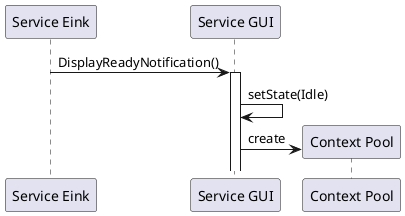 @startuml
participant "Service Eink" as eink
participant "Service GUI" as gui
participant "Context Pool" as pool

eink -> gui: DisplayReadyNotification()
activate gui

gui -> gui: setState(Idle)
gui -> pool ** : create

@enduml
